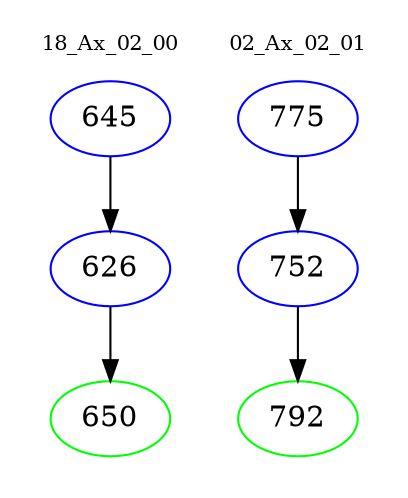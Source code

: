 digraph{
subgraph cluster_0 {
color = white
label = "18_Ax_02_00";
fontsize=10;
T0_645 [label="645", color="blue"]
T0_645 -> T0_626 [color="black"]
T0_626 [label="626", color="blue"]
T0_626 -> T0_650 [color="black"]
T0_650 [label="650", color="green"]
}
subgraph cluster_1 {
color = white
label = "02_Ax_02_01";
fontsize=10;
T1_775 [label="775", color="blue"]
T1_775 -> T1_752 [color="black"]
T1_752 [label="752", color="blue"]
T1_752 -> T1_792 [color="black"]
T1_792 [label="792", color="green"]
}
}
